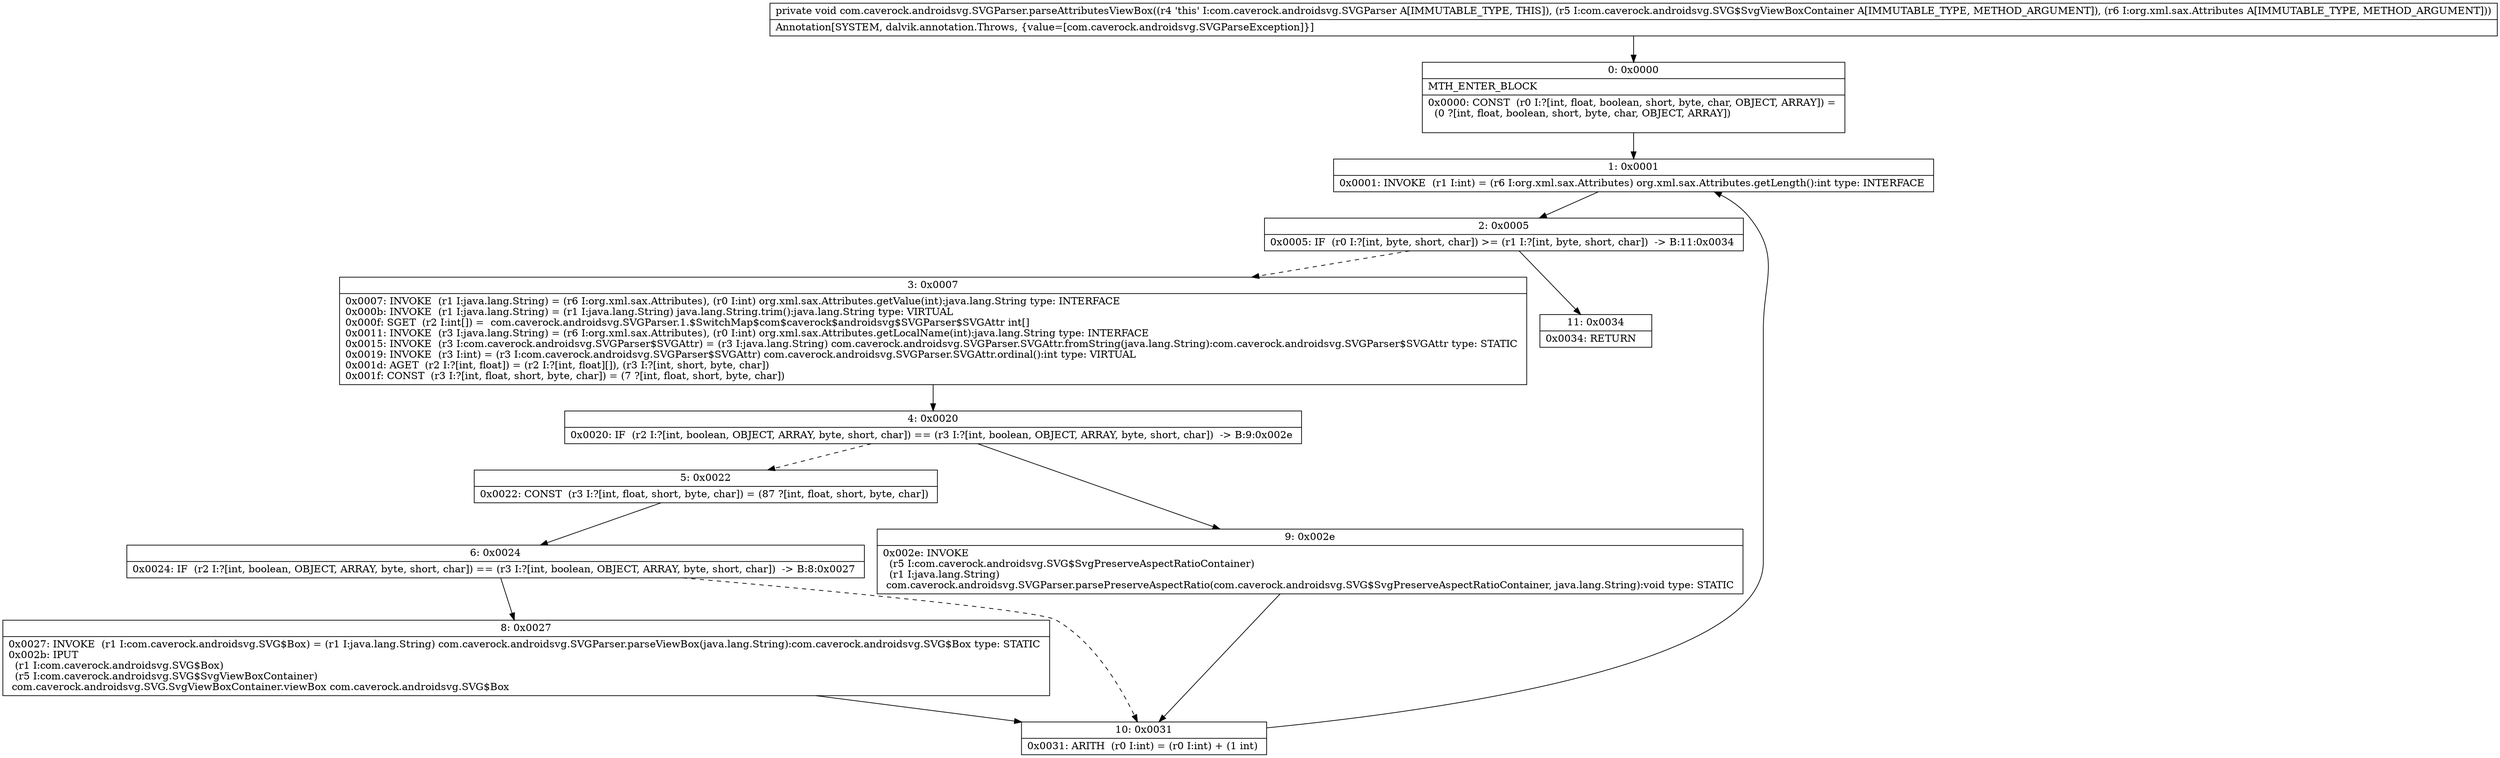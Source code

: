 digraph "CFG forcom.caverock.androidsvg.SVGParser.parseAttributesViewBox(Lcom\/caverock\/androidsvg\/SVG$SvgViewBoxContainer;Lorg\/xml\/sax\/Attributes;)V" {
Node_0 [shape=record,label="{0\:\ 0x0000|MTH_ENTER_BLOCK\l|0x0000: CONST  (r0 I:?[int, float, boolean, short, byte, char, OBJECT, ARRAY]) = \l  (0 ?[int, float, boolean, short, byte, char, OBJECT, ARRAY])\l \l}"];
Node_1 [shape=record,label="{1\:\ 0x0001|0x0001: INVOKE  (r1 I:int) = (r6 I:org.xml.sax.Attributes) org.xml.sax.Attributes.getLength():int type: INTERFACE \l}"];
Node_2 [shape=record,label="{2\:\ 0x0005|0x0005: IF  (r0 I:?[int, byte, short, char]) \>= (r1 I:?[int, byte, short, char])  \-\> B:11:0x0034 \l}"];
Node_3 [shape=record,label="{3\:\ 0x0007|0x0007: INVOKE  (r1 I:java.lang.String) = (r6 I:org.xml.sax.Attributes), (r0 I:int) org.xml.sax.Attributes.getValue(int):java.lang.String type: INTERFACE \l0x000b: INVOKE  (r1 I:java.lang.String) = (r1 I:java.lang.String) java.lang.String.trim():java.lang.String type: VIRTUAL \l0x000f: SGET  (r2 I:int[]) =  com.caverock.androidsvg.SVGParser.1.$SwitchMap$com$caverock$androidsvg$SVGParser$SVGAttr int[] \l0x0011: INVOKE  (r3 I:java.lang.String) = (r6 I:org.xml.sax.Attributes), (r0 I:int) org.xml.sax.Attributes.getLocalName(int):java.lang.String type: INTERFACE \l0x0015: INVOKE  (r3 I:com.caverock.androidsvg.SVGParser$SVGAttr) = (r3 I:java.lang.String) com.caverock.androidsvg.SVGParser.SVGAttr.fromString(java.lang.String):com.caverock.androidsvg.SVGParser$SVGAttr type: STATIC \l0x0019: INVOKE  (r3 I:int) = (r3 I:com.caverock.androidsvg.SVGParser$SVGAttr) com.caverock.androidsvg.SVGParser.SVGAttr.ordinal():int type: VIRTUAL \l0x001d: AGET  (r2 I:?[int, float]) = (r2 I:?[int, float][]), (r3 I:?[int, short, byte, char]) \l0x001f: CONST  (r3 I:?[int, float, short, byte, char]) = (7 ?[int, float, short, byte, char]) \l}"];
Node_4 [shape=record,label="{4\:\ 0x0020|0x0020: IF  (r2 I:?[int, boolean, OBJECT, ARRAY, byte, short, char]) == (r3 I:?[int, boolean, OBJECT, ARRAY, byte, short, char])  \-\> B:9:0x002e \l}"];
Node_5 [shape=record,label="{5\:\ 0x0022|0x0022: CONST  (r3 I:?[int, float, short, byte, char]) = (87 ?[int, float, short, byte, char]) \l}"];
Node_6 [shape=record,label="{6\:\ 0x0024|0x0024: IF  (r2 I:?[int, boolean, OBJECT, ARRAY, byte, short, char]) == (r3 I:?[int, boolean, OBJECT, ARRAY, byte, short, char])  \-\> B:8:0x0027 \l}"];
Node_8 [shape=record,label="{8\:\ 0x0027|0x0027: INVOKE  (r1 I:com.caverock.androidsvg.SVG$Box) = (r1 I:java.lang.String) com.caverock.androidsvg.SVGParser.parseViewBox(java.lang.String):com.caverock.androidsvg.SVG$Box type: STATIC \l0x002b: IPUT  \l  (r1 I:com.caverock.androidsvg.SVG$Box)\l  (r5 I:com.caverock.androidsvg.SVG$SvgViewBoxContainer)\l com.caverock.androidsvg.SVG.SvgViewBoxContainer.viewBox com.caverock.androidsvg.SVG$Box \l}"];
Node_9 [shape=record,label="{9\:\ 0x002e|0x002e: INVOKE  \l  (r5 I:com.caverock.androidsvg.SVG$SvgPreserveAspectRatioContainer)\l  (r1 I:java.lang.String)\l com.caverock.androidsvg.SVGParser.parsePreserveAspectRatio(com.caverock.androidsvg.SVG$SvgPreserveAspectRatioContainer, java.lang.String):void type: STATIC \l}"];
Node_10 [shape=record,label="{10\:\ 0x0031|0x0031: ARITH  (r0 I:int) = (r0 I:int) + (1 int) \l}"];
Node_11 [shape=record,label="{11\:\ 0x0034|0x0034: RETURN   \l}"];
MethodNode[shape=record,label="{private void com.caverock.androidsvg.SVGParser.parseAttributesViewBox((r4 'this' I:com.caverock.androidsvg.SVGParser A[IMMUTABLE_TYPE, THIS]), (r5 I:com.caverock.androidsvg.SVG$SvgViewBoxContainer A[IMMUTABLE_TYPE, METHOD_ARGUMENT]), (r6 I:org.xml.sax.Attributes A[IMMUTABLE_TYPE, METHOD_ARGUMENT]))  | Annotation[SYSTEM, dalvik.annotation.Throws, \{value=[com.caverock.androidsvg.SVGParseException]\}]\l}"];
MethodNode -> Node_0;
Node_0 -> Node_1;
Node_1 -> Node_2;
Node_2 -> Node_3[style=dashed];
Node_2 -> Node_11;
Node_3 -> Node_4;
Node_4 -> Node_5[style=dashed];
Node_4 -> Node_9;
Node_5 -> Node_6;
Node_6 -> Node_8;
Node_6 -> Node_10[style=dashed];
Node_8 -> Node_10;
Node_9 -> Node_10;
Node_10 -> Node_1;
}

